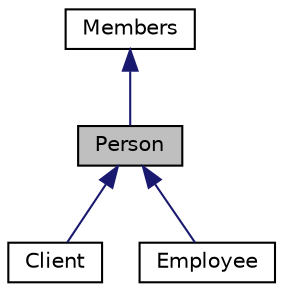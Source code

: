 digraph "Person"
{
 // INTERACTIVE_SVG=YES
 // LATEX_PDF_SIZE
  edge [fontname="Helvetica",fontsize="10",labelfontname="Helvetica",labelfontsize="10"];
  node [fontname="Helvetica",fontsize="10",shape=record];
  Node0 [label="Person",height=0.2,width=0.4,color="black", fillcolor="grey75", style="filled", fontcolor="black",tooltip=" "];
  Node1 -> Node0 [dir="back",color="midnightblue",fontsize="10",style="solid",fontname="Helvetica"];
  Node1 [label="Members",height=0.2,width=0.4,color="black", fillcolor="white", style="filled",URL="$df/dfc/class_members.html",tooltip=" "];
  Node0 -> Node2 [dir="back",color="midnightblue",fontsize="10",style="solid",fontname="Helvetica"];
  Node2 [label="Client",height=0.2,width=0.4,color="black", fillcolor="white", style="filled",URL="$d3/d7a/class_client.html",tooltip=" "];
  Node0 -> Node3 [dir="back",color="midnightblue",fontsize="10",style="solid",fontname="Helvetica"];
  Node3 [label="Employee",height=0.2,width=0.4,color="black", fillcolor="white", style="filled",URL="$dc/d5c/class_employee.html",tooltip=" "];
}
